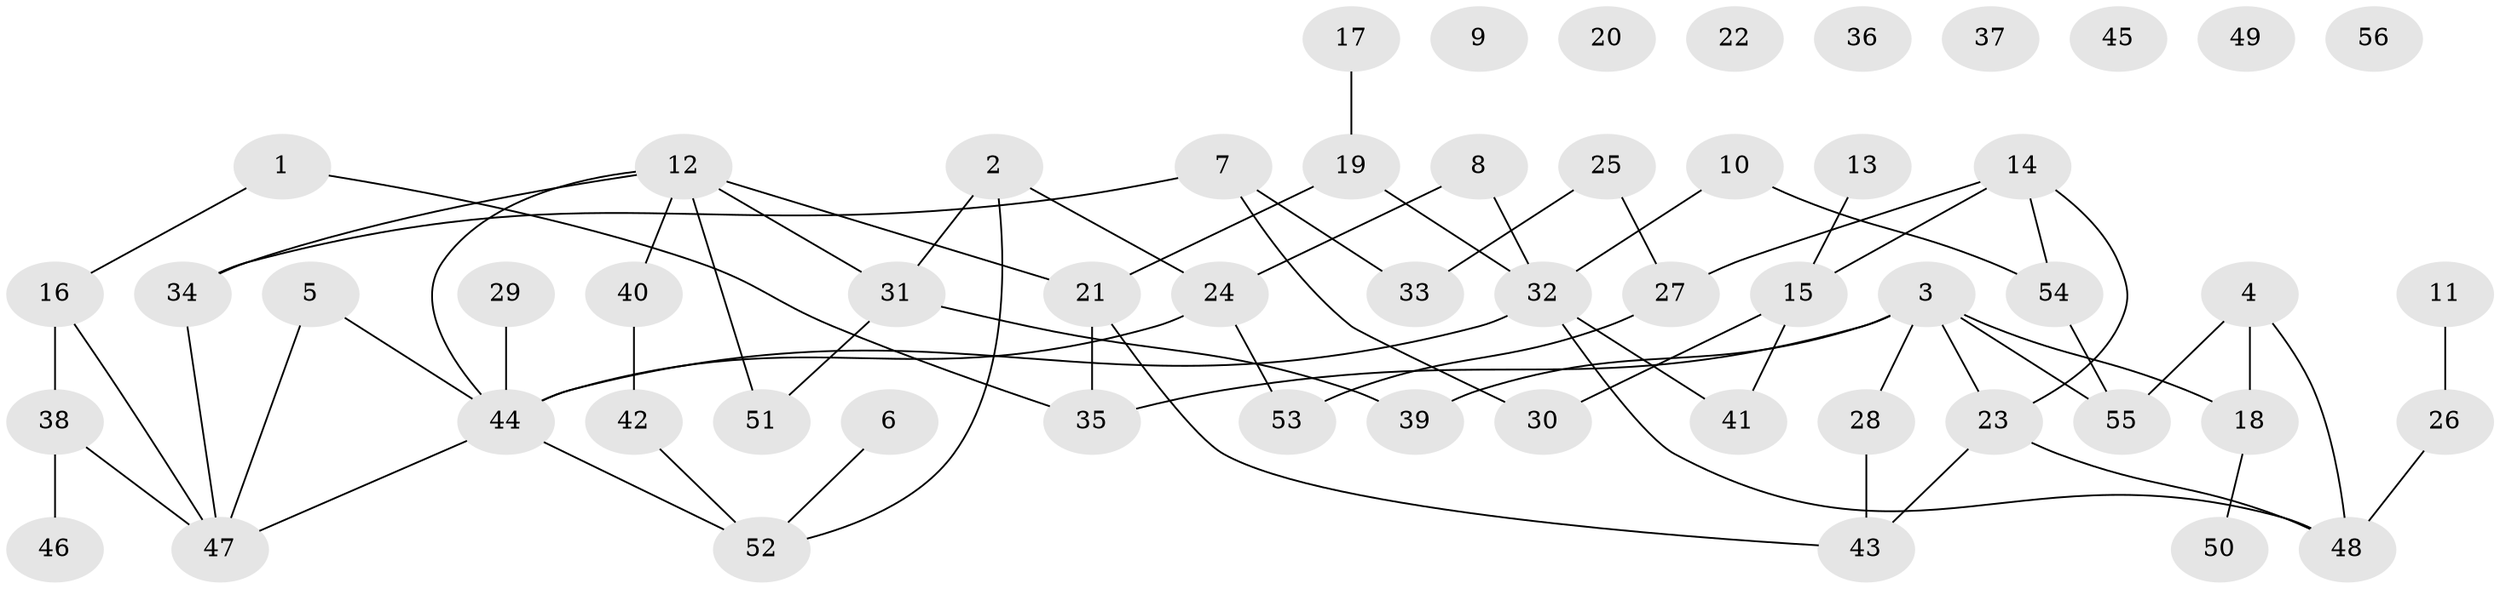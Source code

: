 // coarse degree distribution, {1: 0.21875, 3: 0.28125, 4: 0.15625, 7: 0.03125, 6: 0.0625, 2: 0.15625, 5: 0.09375}
// Generated by graph-tools (version 1.1) at 2025/35/03/04/25 23:35:58]
// undirected, 56 vertices, 69 edges
graph export_dot {
  node [color=gray90,style=filled];
  1;
  2;
  3;
  4;
  5;
  6;
  7;
  8;
  9;
  10;
  11;
  12;
  13;
  14;
  15;
  16;
  17;
  18;
  19;
  20;
  21;
  22;
  23;
  24;
  25;
  26;
  27;
  28;
  29;
  30;
  31;
  32;
  33;
  34;
  35;
  36;
  37;
  38;
  39;
  40;
  41;
  42;
  43;
  44;
  45;
  46;
  47;
  48;
  49;
  50;
  51;
  52;
  53;
  54;
  55;
  56;
  1 -- 16;
  1 -- 35;
  2 -- 24;
  2 -- 31;
  2 -- 52;
  3 -- 18;
  3 -- 23;
  3 -- 28;
  3 -- 35;
  3 -- 39;
  3 -- 55;
  4 -- 18;
  4 -- 48;
  4 -- 55;
  5 -- 44;
  5 -- 47;
  6 -- 52;
  7 -- 30;
  7 -- 33;
  7 -- 34;
  8 -- 24;
  8 -- 32;
  10 -- 32;
  10 -- 54;
  11 -- 26;
  12 -- 21;
  12 -- 31;
  12 -- 34;
  12 -- 40;
  12 -- 44;
  12 -- 51;
  13 -- 15;
  14 -- 15;
  14 -- 23;
  14 -- 27;
  14 -- 54;
  15 -- 30;
  15 -- 41;
  16 -- 38;
  16 -- 47;
  17 -- 19;
  18 -- 50;
  19 -- 21;
  19 -- 32;
  21 -- 35;
  21 -- 43;
  23 -- 43;
  23 -- 48;
  24 -- 44;
  24 -- 53;
  25 -- 27;
  25 -- 33;
  26 -- 48;
  27 -- 53;
  28 -- 43;
  29 -- 44;
  31 -- 39;
  31 -- 51;
  32 -- 41;
  32 -- 44;
  32 -- 48;
  34 -- 47;
  38 -- 46;
  38 -- 47;
  40 -- 42;
  42 -- 52;
  44 -- 47;
  44 -- 52;
  54 -- 55;
}
